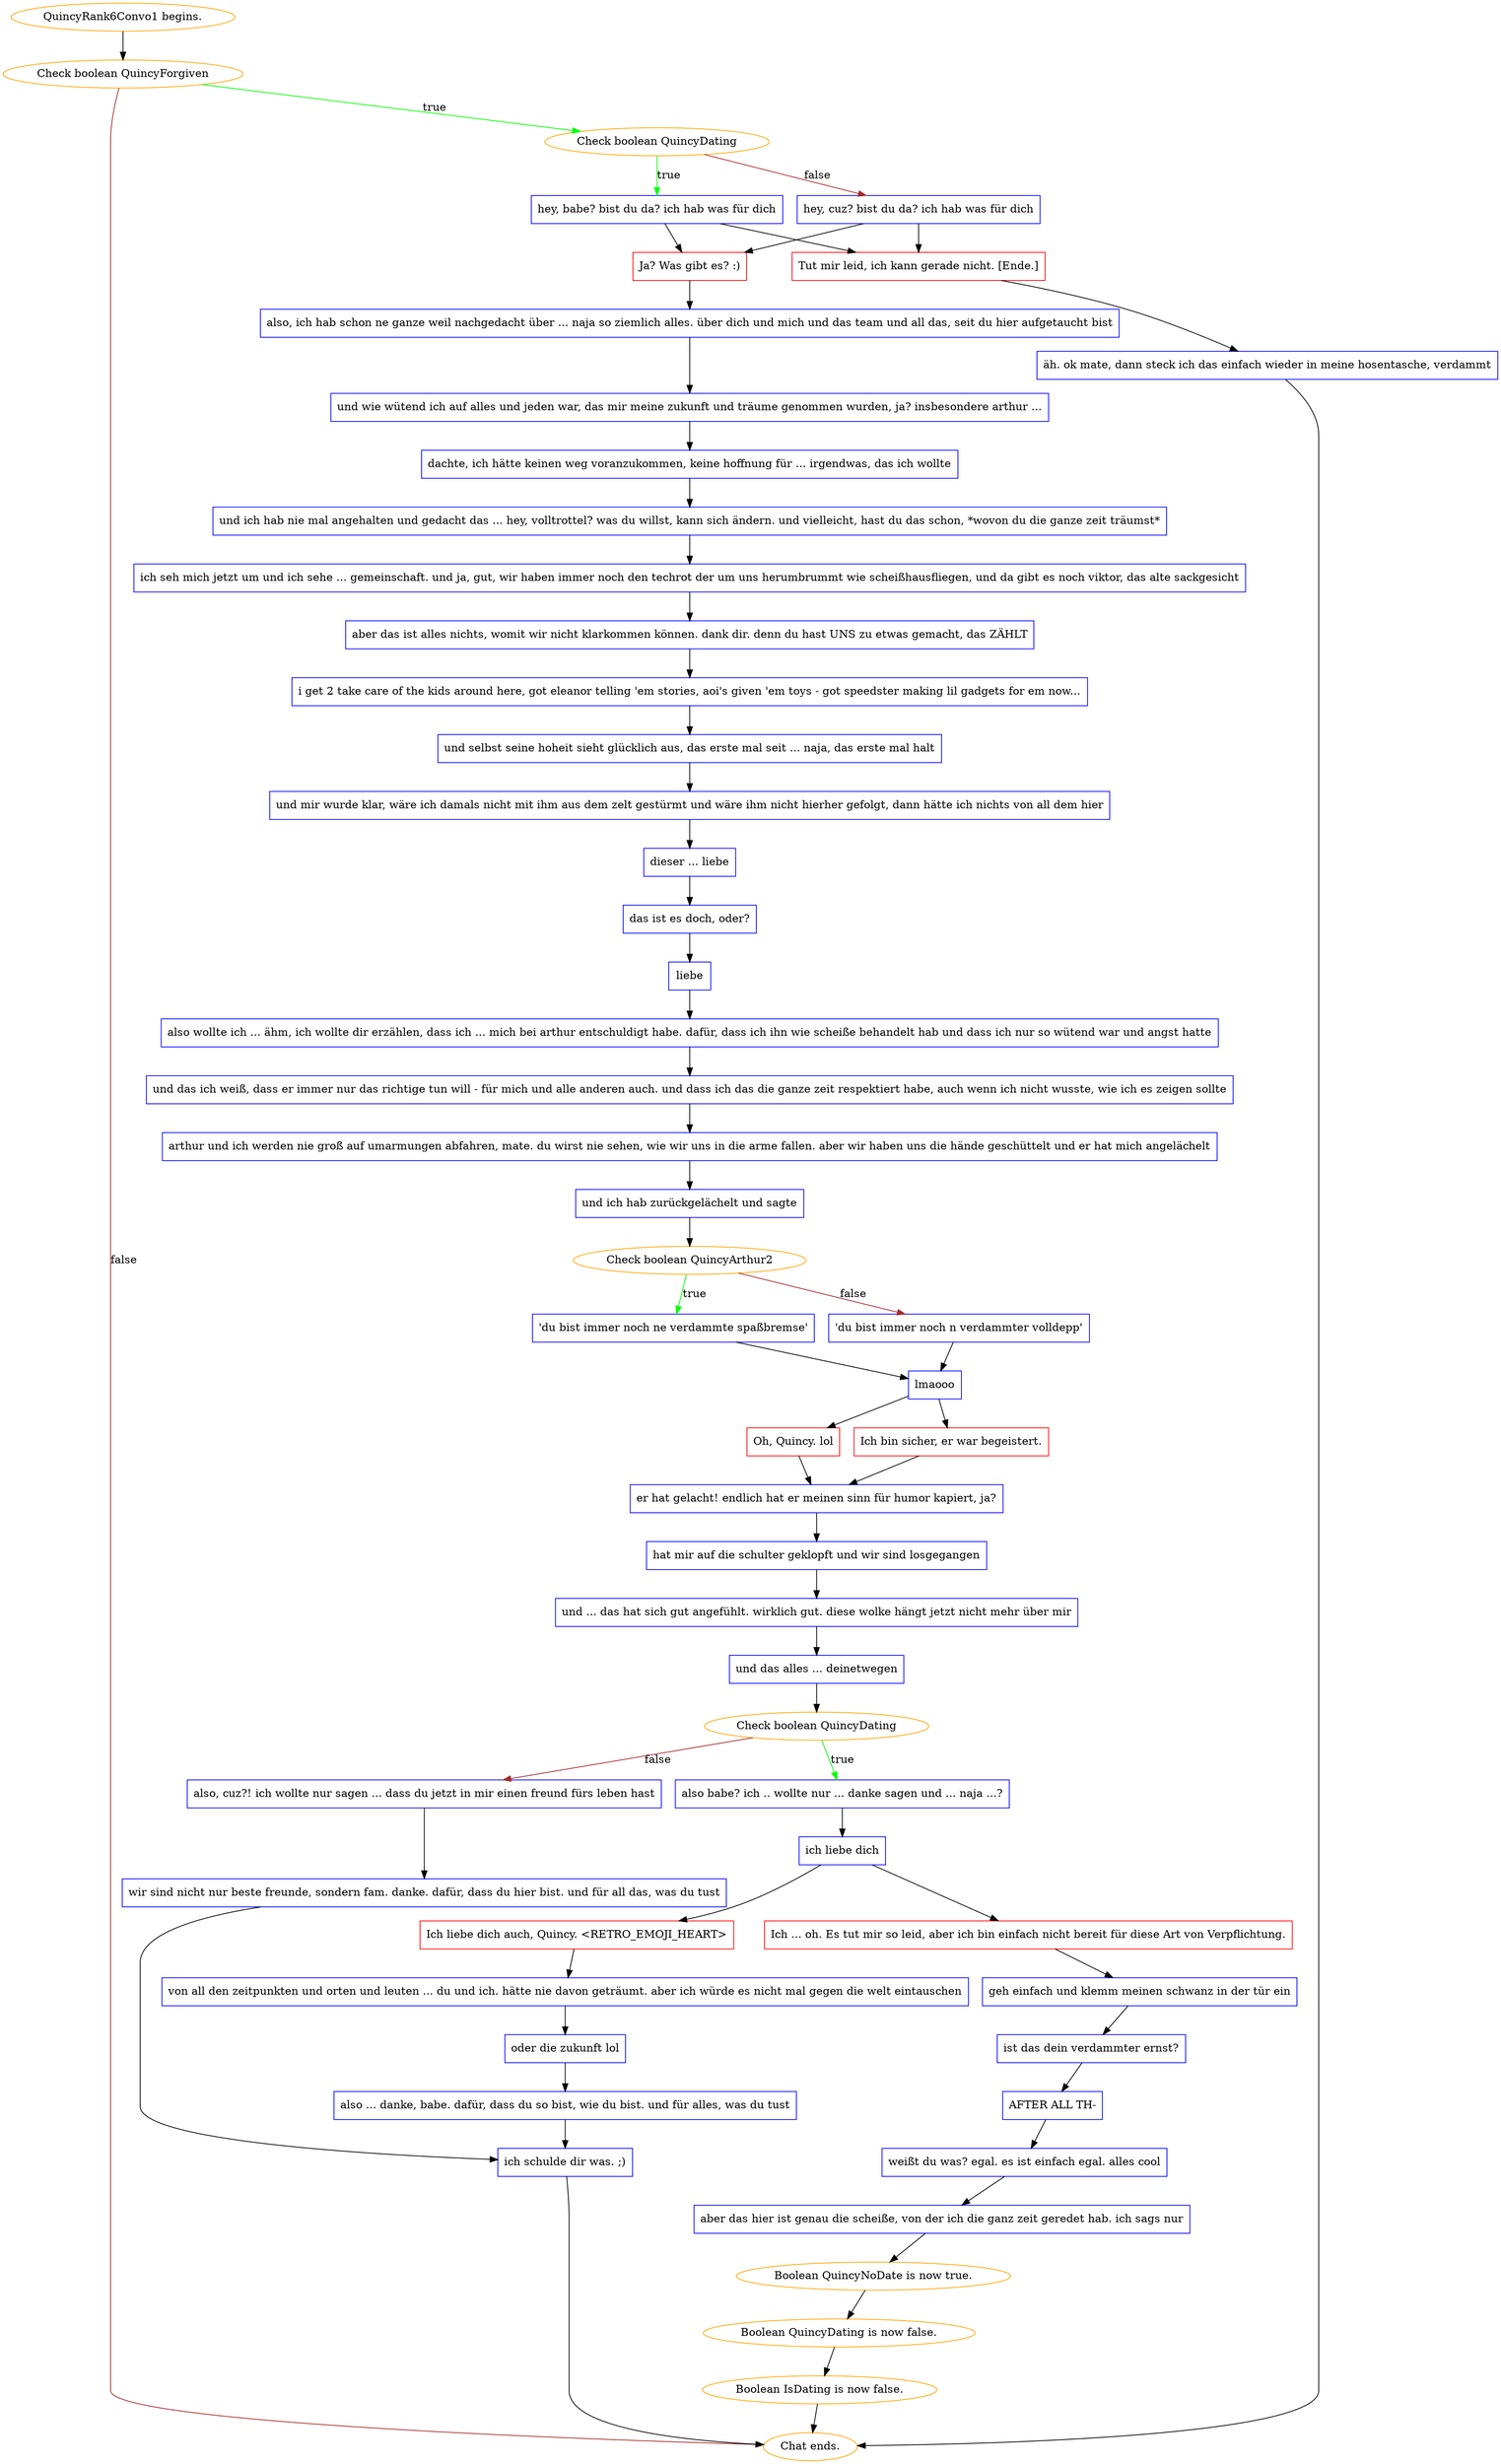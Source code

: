digraph {
	"QuincyRank6Convo1 begins." [color=orange];
		"QuincyRank6Convo1 begins." -> j431139663;
	j431139663 [label="Check boolean QuincyForgiven",color=orange];
		j431139663 -> j3559869546 [label=true,color=green];
		j431139663 -> "Chat ends." [label=false,color=brown];
	j3559869546 [label="Check boolean QuincyDating",color=orange];
		j3559869546 -> j3723297468 [label=true,color=green];
		j3559869546 -> j875015480 [label=false,color=brown];
	"Chat ends." [color=orange];
	j3723297468 [label="hey, babe? bist du da? ich hab was für dich",shape=box,color=blue];
		j3723297468 -> j633373101;
		j3723297468 -> j1597782187;
	j875015480 [label="hey, cuz? bist du da? ich hab was für dich",shape=box,color=blue];
		j875015480 -> j633373101;
		j875015480 -> j1597782187;
	j633373101 [label="Ja? Was gibt es? :)",shape=box,color=red];
		j633373101 -> j2462487457;
	j1597782187 [label="Tut mir leid, ich kann gerade nicht. [Ende.]",shape=box,color=red];
		j1597782187 -> j680039596;
	j2462487457 [label="also, ich hab schon ne ganze weil nachgedacht über ... naja so ziemlich alles. über dich und mich und das team und all das, seit du hier aufgetaucht bist",shape=box,color=blue];
		j2462487457 -> j1093945707;
	j680039596 [label="äh. ok mate, dann steck ich das einfach wieder in meine hosentasche, verdammt",shape=box,color=blue];
		j680039596 -> "Chat ends.";
	j1093945707 [label="und wie wütend ich auf alles und jeden war, das mir meine zukunft und träume genommen wurden, ja? insbesondere arthur ...",shape=box,color=blue];
		j1093945707 -> j2215047062;
	j2215047062 [label="dachte, ich hätte keinen weg voranzukommen, keine hoffnung für ... irgendwas, das ich wollte",shape=box,color=blue];
		j2215047062 -> j1271295866;
	j1271295866 [label="und ich hab nie mal angehalten und gedacht das ... hey, volltrottel? was du willst, kann sich ändern. und vielleicht, hast du das schon, *wovon du die ganze zeit träumst*",shape=box,color=blue];
		j1271295866 -> j3355169998;
	j3355169998 [label="ich seh mich jetzt um und ich sehe ... gemeinschaft. und ja, gut, wir haben immer noch den techrot der um uns herumbrummt wie scheißhausfliegen, und da gibt es noch viktor, das alte sackgesicht",shape=box,color=blue];
		j3355169998 -> j983824695;
	j983824695 [label="aber das ist alles nichts, womit wir nicht klarkommen können. dank dir. denn du hast UNS zu etwas gemacht, das ZÄHLT",shape=box,color=blue];
		j983824695 -> j670321978;
	j670321978 [label="i get 2 take care of the kids around here, got eleanor telling 'em stories, aoi's given 'em toys - got speedster making lil gadgets for em now...",shape=box,color=blue];
		j670321978 -> j1826449062;
	j1826449062 [label="und selbst seine hoheit sieht glücklich aus, das erste mal seit ... naja, das erste mal halt",shape=box,color=blue];
		j1826449062 -> j2291103211;
	j2291103211 [label="und mir wurde klar, wäre ich damals nicht mit ihm aus dem zelt gestürmt und wäre ihm nicht hierher gefolgt, dann hätte ich nichts von all dem hier",shape=box,color=blue];
		j2291103211 -> j1078949530;
	j1078949530 [label="dieser ... liebe",shape=box,color=blue];
		j1078949530 -> j2118430666;
	j2118430666 [label="das ist es doch, oder?",shape=box,color=blue];
		j2118430666 -> j1738542381;
	j1738542381 [label="liebe",shape=box,color=blue];
		j1738542381 -> j748646274;
	j748646274 [label="also wollte ich ... ähm, ich wollte dir erzählen, dass ich ... mich bei arthur entschuldigt habe. dafür, dass ich ihn wie scheiße behandelt hab und dass ich nur so wütend war und angst hatte",shape=box,color=blue];
		j748646274 -> j2243941336;
	j2243941336 [label="und das ich weiß, dass er immer nur das richtige tun will - für mich und alle anderen auch. und dass ich das die ganze zeit respektiert habe, auch wenn ich nicht wusste, wie ich es zeigen sollte",shape=box,color=blue];
		j2243941336 -> j3673541878;
	j3673541878 [label="arthur und ich werden nie groß auf umarmungen abfahren, mate. du wirst nie sehen, wie wir uns in die arme fallen. aber wir haben uns die hände geschüttelt und er hat mich angelächelt",shape=box,color=blue];
		j3673541878 -> j848113239;
	j848113239 [label="und ich hab zurückgelächelt und sagte",shape=box,color=blue];
		j848113239 -> j1598694856;
	j1598694856 [label="Check boolean QuincyArthur2",color=orange];
		j1598694856 -> j2292637518 [label=true,color=green];
		j1598694856 -> j4054162686 [label=false,color=brown];
	j2292637518 [label="'du bist immer noch ne verdammte spaßbremse'",shape=box,color=blue];
		j2292637518 -> j1453178972;
	j4054162686 [label="'du bist immer noch n verdammter volldepp'",shape=box,color=blue];
		j4054162686 -> j1453178972;
	j1453178972 [label="lmaooo",shape=box,color=blue];
		j1453178972 -> j469124663;
		j1453178972 -> j3668021279;
	j469124663 [label="Oh, Quincy. lol",shape=box,color=red];
		j469124663 -> j1217844115;
	j3668021279 [label="Ich bin sicher, er war begeistert.",shape=box,color=red];
		j3668021279 -> j1217844115;
	j1217844115 [label="er hat gelacht! endlich hat er meinen sinn für humor kapiert, ja?",shape=box,color=blue];
		j1217844115 -> j200711076;
	j200711076 [label="hat mir auf die schulter geklopft und wir sind losgegangen",shape=box,color=blue];
		j200711076 -> j1889646842;
	j1889646842 [label="und ... das hat sich gut angefühlt. wirklich gut. diese wolke hängt jetzt nicht mehr über mir",shape=box,color=blue];
		j1889646842 -> j1393342759;
	j1393342759 [label="und das alles ... deinetwegen",shape=box,color=blue];
		j1393342759 -> j2532970724;
	j2532970724 [label="Check boolean QuincyDating",color=orange];
		j2532970724 -> j1642581603 [label=true,color=green];
		j2532970724 -> j3214492106 [label=false,color=brown];
	j1642581603 [label="also babe? ich .. wollte nur ... danke sagen und ... naja ...?",shape=box,color=blue];
		j1642581603 -> j2565641847;
	j3214492106 [label="also, cuz?! ich wollte nur sagen ... dass du jetzt in mir einen freund fürs leben hast",shape=box,color=blue];
		j3214492106 -> j127995362;
	j2565641847 [label="ich liebe dich",shape=box,color=blue];
		j2565641847 -> j2950062925;
		j2565641847 -> j2863079969;
	j127995362 [label="wir sind nicht nur beste freunde, sondern fam. danke. dafür, dass du hier bist. und für all das, was du tust",shape=box,color=blue];
		j127995362 -> j3946855388;
	j2950062925 [label="Ich liebe dich auch, Quincy. <RETRO_EMOJI_HEART>",shape=box,color=red];
		j2950062925 -> j1365117675;
	j2863079969 [label="Ich ... oh. Es tut mir so leid, aber ich bin einfach nicht bereit für diese Art von Verpflichtung.",shape=box,color=red];
		j2863079969 -> j1662687486;
	j3946855388 [label="ich schulde dir was. ;)",shape=box,color=blue];
		j3946855388 -> "Chat ends.";
	j1365117675 [label="von all den zeitpunkten und orten und leuten ... du und ich. hätte nie davon geträumt. aber ich würde es nicht mal gegen die welt eintauschen",shape=box,color=blue];
		j1365117675 -> j1849381253;
	j1662687486 [label="geh einfach und klemm meinen schwanz in der tür ein",shape=box,color=blue];
		j1662687486 -> j1128018752;
	j1849381253 [label="oder die zukunft lol",shape=box,color=blue];
		j1849381253 -> j451122392;
	j1128018752 [label="ist das dein verdammter ernst?",shape=box,color=blue];
		j1128018752 -> j2662897246;
	j451122392 [label="also ... danke, babe. dafür, dass du so bist, wie du bist. und für alles, was du tust",shape=box,color=blue];
		j451122392 -> j3946855388;
	j2662897246 [label="AFTER ALL TH-",shape=box,color=blue];
		j2662897246 -> j684936069;
	j684936069 [label="weißt du was? egal. es ist einfach egal. alles cool",shape=box,color=blue];
		j684936069 -> j1521871807;
	j1521871807 [label="aber das hier ist genau die scheiße, von der ich die ganz zeit geredet hab. ich sags nur",shape=box,color=blue];
		j1521871807 -> j2319655028;
	j2319655028 [label="Boolean QuincyNoDate is now true.",color=orange];
		j2319655028 -> j1884175600;
	j1884175600 [label="Boolean QuincyDating is now false.",color=orange];
		j1884175600 -> j1242024027;
	j1242024027 [label="Boolean IsDating is now false.",color=orange];
		j1242024027 -> "Chat ends.";
}